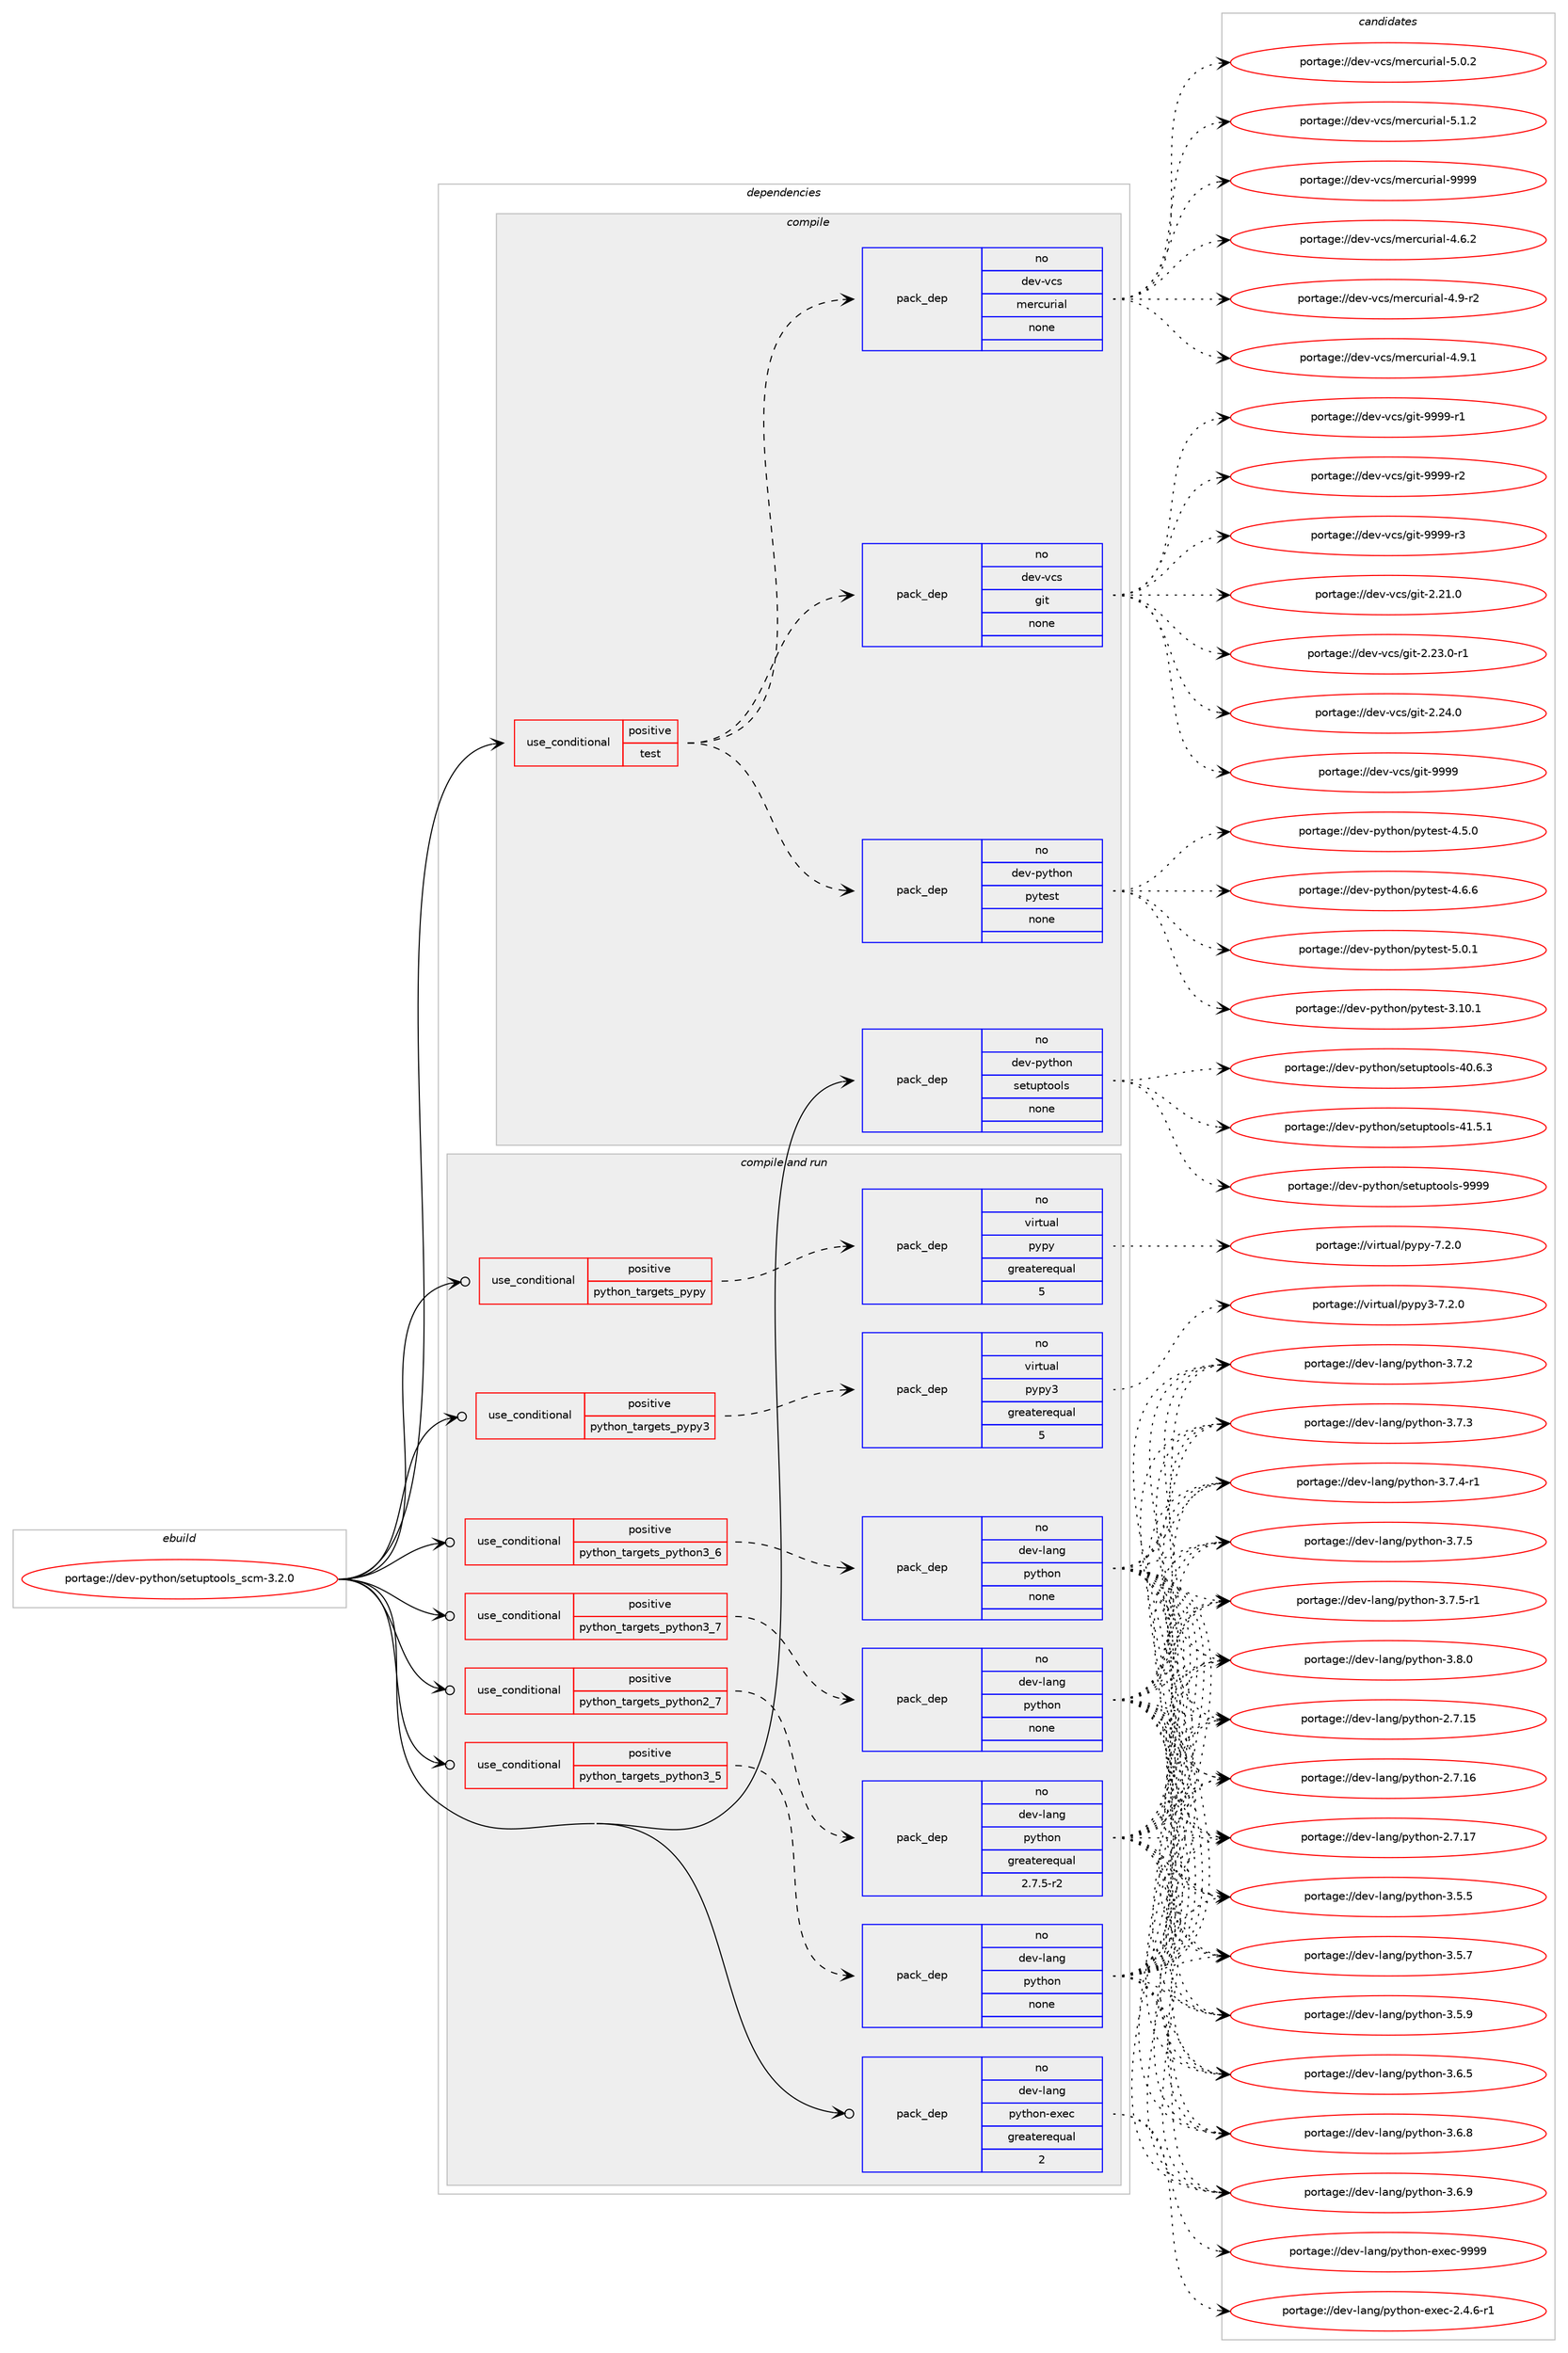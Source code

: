 digraph prolog {

# *************
# Graph options
# *************

newrank=true;
concentrate=true;
compound=true;
graph [rankdir=LR,fontname=Helvetica,fontsize=10,ranksep=1.5];#, ranksep=2.5, nodesep=0.2];
edge  [arrowhead=vee];
node  [fontname=Helvetica,fontsize=10];

# **********
# The ebuild
# **********

subgraph cluster_leftcol {
color=gray;
rank=same;
label=<<i>ebuild</i>>;
id [label="portage://dev-python/setuptools_scm-3.2.0", color=red, width=4, href="../dev-python/setuptools_scm-3.2.0.svg"];
}

# ****************
# The dependencies
# ****************

subgraph cluster_midcol {
color=gray;
label=<<i>dependencies</i>>;
subgraph cluster_compile {
fillcolor="#eeeeee";
style=filled;
label=<<i>compile</i>>;
subgraph cond38587 {
dependency172068 [label=<<TABLE BORDER="0" CELLBORDER="1" CELLSPACING="0" CELLPADDING="4"><TR><TD ROWSPAN="3" CELLPADDING="10">use_conditional</TD></TR><TR><TD>positive</TD></TR><TR><TD>test</TD></TR></TABLE>>, shape=none, color=red];
subgraph pack130078 {
dependency172069 [label=<<TABLE BORDER="0" CELLBORDER="1" CELLSPACING="0" CELLPADDING="4" WIDTH="220"><TR><TD ROWSPAN="6" CELLPADDING="30">pack_dep</TD></TR><TR><TD WIDTH="110">no</TD></TR><TR><TD>dev-python</TD></TR><TR><TD>pytest</TD></TR><TR><TD>none</TD></TR><TR><TD></TD></TR></TABLE>>, shape=none, color=blue];
}
dependency172068:e -> dependency172069:w [weight=20,style="dashed",arrowhead="vee"];
subgraph pack130079 {
dependency172070 [label=<<TABLE BORDER="0" CELLBORDER="1" CELLSPACING="0" CELLPADDING="4" WIDTH="220"><TR><TD ROWSPAN="6" CELLPADDING="30">pack_dep</TD></TR><TR><TD WIDTH="110">no</TD></TR><TR><TD>dev-vcs</TD></TR><TR><TD>git</TD></TR><TR><TD>none</TD></TR><TR><TD></TD></TR></TABLE>>, shape=none, color=blue];
}
dependency172068:e -> dependency172070:w [weight=20,style="dashed",arrowhead="vee"];
subgraph pack130080 {
dependency172071 [label=<<TABLE BORDER="0" CELLBORDER="1" CELLSPACING="0" CELLPADDING="4" WIDTH="220"><TR><TD ROWSPAN="6" CELLPADDING="30">pack_dep</TD></TR><TR><TD WIDTH="110">no</TD></TR><TR><TD>dev-vcs</TD></TR><TR><TD>mercurial</TD></TR><TR><TD>none</TD></TR><TR><TD></TD></TR></TABLE>>, shape=none, color=blue];
}
dependency172068:e -> dependency172071:w [weight=20,style="dashed",arrowhead="vee"];
}
id:e -> dependency172068:w [weight=20,style="solid",arrowhead="vee"];
subgraph pack130081 {
dependency172072 [label=<<TABLE BORDER="0" CELLBORDER="1" CELLSPACING="0" CELLPADDING="4" WIDTH="220"><TR><TD ROWSPAN="6" CELLPADDING="30">pack_dep</TD></TR><TR><TD WIDTH="110">no</TD></TR><TR><TD>dev-python</TD></TR><TR><TD>setuptools</TD></TR><TR><TD>none</TD></TR><TR><TD></TD></TR></TABLE>>, shape=none, color=blue];
}
id:e -> dependency172072:w [weight=20,style="solid",arrowhead="vee"];
}
subgraph cluster_compileandrun {
fillcolor="#eeeeee";
style=filled;
label=<<i>compile and run</i>>;
subgraph cond38588 {
dependency172073 [label=<<TABLE BORDER="0" CELLBORDER="1" CELLSPACING="0" CELLPADDING="4"><TR><TD ROWSPAN="3" CELLPADDING="10">use_conditional</TD></TR><TR><TD>positive</TD></TR><TR><TD>python_targets_pypy</TD></TR></TABLE>>, shape=none, color=red];
subgraph pack130082 {
dependency172074 [label=<<TABLE BORDER="0" CELLBORDER="1" CELLSPACING="0" CELLPADDING="4" WIDTH="220"><TR><TD ROWSPAN="6" CELLPADDING="30">pack_dep</TD></TR><TR><TD WIDTH="110">no</TD></TR><TR><TD>virtual</TD></TR><TR><TD>pypy</TD></TR><TR><TD>greaterequal</TD></TR><TR><TD>5</TD></TR></TABLE>>, shape=none, color=blue];
}
dependency172073:e -> dependency172074:w [weight=20,style="dashed",arrowhead="vee"];
}
id:e -> dependency172073:w [weight=20,style="solid",arrowhead="odotvee"];
subgraph cond38589 {
dependency172075 [label=<<TABLE BORDER="0" CELLBORDER="1" CELLSPACING="0" CELLPADDING="4"><TR><TD ROWSPAN="3" CELLPADDING="10">use_conditional</TD></TR><TR><TD>positive</TD></TR><TR><TD>python_targets_pypy3</TD></TR></TABLE>>, shape=none, color=red];
subgraph pack130083 {
dependency172076 [label=<<TABLE BORDER="0" CELLBORDER="1" CELLSPACING="0" CELLPADDING="4" WIDTH="220"><TR><TD ROWSPAN="6" CELLPADDING="30">pack_dep</TD></TR><TR><TD WIDTH="110">no</TD></TR><TR><TD>virtual</TD></TR><TR><TD>pypy3</TD></TR><TR><TD>greaterequal</TD></TR><TR><TD>5</TD></TR></TABLE>>, shape=none, color=blue];
}
dependency172075:e -> dependency172076:w [weight=20,style="dashed",arrowhead="vee"];
}
id:e -> dependency172075:w [weight=20,style="solid",arrowhead="odotvee"];
subgraph cond38590 {
dependency172077 [label=<<TABLE BORDER="0" CELLBORDER="1" CELLSPACING="0" CELLPADDING="4"><TR><TD ROWSPAN="3" CELLPADDING="10">use_conditional</TD></TR><TR><TD>positive</TD></TR><TR><TD>python_targets_python2_7</TD></TR></TABLE>>, shape=none, color=red];
subgraph pack130084 {
dependency172078 [label=<<TABLE BORDER="0" CELLBORDER="1" CELLSPACING="0" CELLPADDING="4" WIDTH="220"><TR><TD ROWSPAN="6" CELLPADDING="30">pack_dep</TD></TR><TR><TD WIDTH="110">no</TD></TR><TR><TD>dev-lang</TD></TR><TR><TD>python</TD></TR><TR><TD>greaterequal</TD></TR><TR><TD>2.7.5-r2</TD></TR></TABLE>>, shape=none, color=blue];
}
dependency172077:e -> dependency172078:w [weight=20,style="dashed",arrowhead="vee"];
}
id:e -> dependency172077:w [weight=20,style="solid",arrowhead="odotvee"];
subgraph cond38591 {
dependency172079 [label=<<TABLE BORDER="0" CELLBORDER="1" CELLSPACING="0" CELLPADDING="4"><TR><TD ROWSPAN="3" CELLPADDING="10">use_conditional</TD></TR><TR><TD>positive</TD></TR><TR><TD>python_targets_python3_5</TD></TR></TABLE>>, shape=none, color=red];
subgraph pack130085 {
dependency172080 [label=<<TABLE BORDER="0" CELLBORDER="1" CELLSPACING="0" CELLPADDING="4" WIDTH="220"><TR><TD ROWSPAN="6" CELLPADDING="30">pack_dep</TD></TR><TR><TD WIDTH="110">no</TD></TR><TR><TD>dev-lang</TD></TR><TR><TD>python</TD></TR><TR><TD>none</TD></TR><TR><TD></TD></TR></TABLE>>, shape=none, color=blue];
}
dependency172079:e -> dependency172080:w [weight=20,style="dashed",arrowhead="vee"];
}
id:e -> dependency172079:w [weight=20,style="solid",arrowhead="odotvee"];
subgraph cond38592 {
dependency172081 [label=<<TABLE BORDER="0" CELLBORDER="1" CELLSPACING="0" CELLPADDING="4"><TR><TD ROWSPAN="3" CELLPADDING="10">use_conditional</TD></TR><TR><TD>positive</TD></TR><TR><TD>python_targets_python3_6</TD></TR></TABLE>>, shape=none, color=red];
subgraph pack130086 {
dependency172082 [label=<<TABLE BORDER="0" CELLBORDER="1" CELLSPACING="0" CELLPADDING="4" WIDTH="220"><TR><TD ROWSPAN="6" CELLPADDING="30">pack_dep</TD></TR><TR><TD WIDTH="110">no</TD></TR><TR><TD>dev-lang</TD></TR><TR><TD>python</TD></TR><TR><TD>none</TD></TR><TR><TD></TD></TR></TABLE>>, shape=none, color=blue];
}
dependency172081:e -> dependency172082:w [weight=20,style="dashed",arrowhead="vee"];
}
id:e -> dependency172081:w [weight=20,style="solid",arrowhead="odotvee"];
subgraph cond38593 {
dependency172083 [label=<<TABLE BORDER="0" CELLBORDER="1" CELLSPACING="0" CELLPADDING="4"><TR><TD ROWSPAN="3" CELLPADDING="10">use_conditional</TD></TR><TR><TD>positive</TD></TR><TR><TD>python_targets_python3_7</TD></TR></TABLE>>, shape=none, color=red];
subgraph pack130087 {
dependency172084 [label=<<TABLE BORDER="0" CELLBORDER="1" CELLSPACING="0" CELLPADDING="4" WIDTH="220"><TR><TD ROWSPAN="6" CELLPADDING="30">pack_dep</TD></TR><TR><TD WIDTH="110">no</TD></TR><TR><TD>dev-lang</TD></TR><TR><TD>python</TD></TR><TR><TD>none</TD></TR><TR><TD></TD></TR></TABLE>>, shape=none, color=blue];
}
dependency172083:e -> dependency172084:w [weight=20,style="dashed",arrowhead="vee"];
}
id:e -> dependency172083:w [weight=20,style="solid",arrowhead="odotvee"];
subgraph pack130088 {
dependency172085 [label=<<TABLE BORDER="0" CELLBORDER="1" CELLSPACING="0" CELLPADDING="4" WIDTH="220"><TR><TD ROWSPAN="6" CELLPADDING="30">pack_dep</TD></TR><TR><TD WIDTH="110">no</TD></TR><TR><TD>dev-lang</TD></TR><TR><TD>python-exec</TD></TR><TR><TD>greaterequal</TD></TR><TR><TD>2</TD></TR></TABLE>>, shape=none, color=blue];
}
id:e -> dependency172085:w [weight=20,style="solid",arrowhead="odotvee"];
}
subgraph cluster_run {
fillcolor="#eeeeee";
style=filled;
label=<<i>run</i>>;
}
}

# **************
# The candidates
# **************

subgraph cluster_choices {
rank=same;
color=gray;
label=<<i>candidates</i>>;

subgraph choice130078 {
color=black;
nodesep=1;
choiceportage100101118451121211161041111104711212111610111511645514649484649 [label="portage://dev-python/pytest-3.10.1", color=red, width=4,href="../dev-python/pytest-3.10.1.svg"];
choiceportage1001011184511212111610411111047112121116101115116455246534648 [label="portage://dev-python/pytest-4.5.0", color=red, width=4,href="../dev-python/pytest-4.5.0.svg"];
choiceportage1001011184511212111610411111047112121116101115116455246544654 [label="portage://dev-python/pytest-4.6.6", color=red, width=4,href="../dev-python/pytest-4.6.6.svg"];
choiceportage1001011184511212111610411111047112121116101115116455346484649 [label="portage://dev-python/pytest-5.0.1", color=red, width=4,href="../dev-python/pytest-5.0.1.svg"];
dependency172069:e -> choiceportage100101118451121211161041111104711212111610111511645514649484649:w [style=dotted,weight="100"];
dependency172069:e -> choiceportage1001011184511212111610411111047112121116101115116455246534648:w [style=dotted,weight="100"];
dependency172069:e -> choiceportage1001011184511212111610411111047112121116101115116455246544654:w [style=dotted,weight="100"];
dependency172069:e -> choiceportage1001011184511212111610411111047112121116101115116455346484649:w [style=dotted,weight="100"];
}
subgraph choice130079 {
color=black;
nodesep=1;
choiceportage10010111845118991154710310511645504650494648 [label="portage://dev-vcs/git-2.21.0", color=red, width=4,href="../dev-vcs/git-2.21.0.svg"];
choiceportage100101118451189911547103105116455046505146484511449 [label="portage://dev-vcs/git-2.23.0-r1", color=red, width=4,href="../dev-vcs/git-2.23.0-r1.svg"];
choiceportage10010111845118991154710310511645504650524648 [label="portage://dev-vcs/git-2.24.0", color=red, width=4,href="../dev-vcs/git-2.24.0.svg"];
choiceportage1001011184511899115471031051164557575757 [label="portage://dev-vcs/git-9999", color=red, width=4,href="../dev-vcs/git-9999.svg"];
choiceportage10010111845118991154710310511645575757574511449 [label="portage://dev-vcs/git-9999-r1", color=red, width=4,href="../dev-vcs/git-9999-r1.svg"];
choiceportage10010111845118991154710310511645575757574511450 [label="portage://dev-vcs/git-9999-r2", color=red, width=4,href="../dev-vcs/git-9999-r2.svg"];
choiceportage10010111845118991154710310511645575757574511451 [label="portage://dev-vcs/git-9999-r3", color=red, width=4,href="../dev-vcs/git-9999-r3.svg"];
dependency172070:e -> choiceportage10010111845118991154710310511645504650494648:w [style=dotted,weight="100"];
dependency172070:e -> choiceportage100101118451189911547103105116455046505146484511449:w [style=dotted,weight="100"];
dependency172070:e -> choiceportage10010111845118991154710310511645504650524648:w [style=dotted,weight="100"];
dependency172070:e -> choiceportage1001011184511899115471031051164557575757:w [style=dotted,weight="100"];
dependency172070:e -> choiceportage10010111845118991154710310511645575757574511449:w [style=dotted,weight="100"];
dependency172070:e -> choiceportage10010111845118991154710310511645575757574511450:w [style=dotted,weight="100"];
dependency172070:e -> choiceportage10010111845118991154710310511645575757574511451:w [style=dotted,weight="100"];
}
subgraph choice130080 {
color=black;
nodesep=1;
choiceportage1001011184511899115471091011149911711410597108455246544650 [label="portage://dev-vcs/mercurial-4.6.2", color=red, width=4,href="../dev-vcs/mercurial-4.6.2.svg"];
choiceportage1001011184511899115471091011149911711410597108455246574511450 [label="portage://dev-vcs/mercurial-4.9-r2", color=red, width=4,href="../dev-vcs/mercurial-4.9-r2.svg"];
choiceportage1001011184511899115471091011149911711410597108455246574649 [label="portage://dev-vcs/mercurial-4.9.1", color=red, width=4,href="../dev-vcs/mercurial-4.9.1.svg"];
choiceportage1001011184511899115471091011149911711410597108455346484650 [label="portage://dev-vcs/mercurial-5.0.2", color=red, width=4,href="../dev-vcs/mercurial-5.0.2.svg"];
choiceportage1001011184511899115471091011149911711410597108455346494650 [label="portage://dev-vcs/mercurial-5.1.2", color=red, width=4,href="../dev-vcs/mercurial-5.1.2.svg"];
choiceportage10010111845118991154710910111499117114105971084557575757 [label="portage://dev-vcs/mercurial-9999", color=red, width=4,href="../dev-vcs/mercurial-9999.svg"];
dependency172071:e -> choiceportage1001011184511899115471091011149911711410597108455246544650:w [style=dotted,weight="100"];
dependency172071:e -> choiceportage1001011184511899115471091011149911711410597108455246574511450:w [style=dotted,weight="100"];
dependency172071:e -> choiceportage1001011184511899115471091011149911711410597108455246574649:w [style=dotted,weight="100"];
dependency172071:e -> choiceportage1001011184511899115471091011149911711410597108455346484650:w [style=dotted,weight="100"];
dependency172071:e -> choiceportage1001011184511899115471091011149911711410597108455346494650:w [style=dotted,weight="100"];
dependency172071:e -> choiceportage10010111845118991154710910111499117114105971084557575757:w [style=dotted,weight="100"];
}
subgraph choice130081 {
color=black;
nodesep=1;
choiceportage100101118451121211161041111104711510111611711211611111110811545524846544651 [label="portage://dev-python/setuptools-40.6.3", color=red, width=4,href="../dev-python/setuptools-40.6.3.svg"];
choiceportage100101118451121211161041111104711510111611711211611111110811545524946534649 [label="portage://dev-python/setuptools-41.5.1", color=red, width=4,href="../dev-python/setuptools-41.5.1.svg"];
choiceportage10010111845112121116104111110471151011161171121161111111081154557575757 [label="portage://dev-python/setuptools-9999", color=red, width=4,href="../dev-python/setuptools-9999.svg"];
dependency172072:e -> choiceportage100101118451121211161041111104711510111611711211611111110811545524846544651:w [style=dotted,weight="100"];
dependency172072:e -> choiceportage100101118451121211161041111104711510111611711211611111110811545524946534649:w [style=dotted,weight="100"];
dependency172072:e -> choiceportage10010111845112121116104111110471151011161171121161111111081154557575757:w [style=dotted,weight="100"];
}
subgraph choice130082 {
color=black;
nodesep=1;
choiceportage1181051141161179710847112121112121455546504648 [label="portage://virtual/pypy-7.2.0", color=red, width=4,href="../virtual/pypy-7.2.0.svg"];
dependency172074:e -> choiceportage1181051141161179710847112121112121455546504648:w [style=dotted,weight="100"];
}
subgraph choice130083 {
color=black;
nodesep=1;
choiceportage118105114116117971084711212111212151455546504648 [label="portage://virtual/pypy3-7.2.0", color=red, width=4,href="../virtual/pypy3-7.2.0.svg"];
dependency172076:e -> choiceportage118105114116117971084711212111212151455546504648:w [style=dotted,weight="100"];
}
subgraph choice130084 {
color=black;
nodesep=1;
choiceportage10010111845108971101034711212111610411111045504655464953 [label="portage://dev-lang/python-2.7.15", color=red, width=4,href="../dev-lang/python-2.7.15.svg"];
choiceportage10010111845108971101034711212111610411111045504655464954 [label="portage://dev-lang/python-2.7.16", color=red, width=4,href="../dev-lang/python-2.7.16.svg"];
choiceportage10010111845108971101034711212111610411111045504655464955 [label="portage://dev-lang/python-2.7.17", color=red, width=4,href="../dev-lang/python-2.7.17.svg"];
choiceportage100101118451089711010347112121116104111110455146534653 [label="portage://dev-lang/python-3.5.5", color=red, width=4,href="../dev-lang/python-3.5.5.svg"];
choiceportage100101118451089711010347112121116104111110455146534655 [label="portage://dev-lang/python-3.5.7", color=red, width=4,href="../dev-lang/python-3.5.7.svg"];
choiceportage100101118451089711010347112121116104111110455146534657 [label="portage://dev-lang/python-3.5.9", color=red, width=4,href="../dev-lang/python-3.5.9.svg"];
choiceportage100101118451089711010347112121116104111110455146544653 [label="portage://dev-lang/python-3.6.5", color=red, width=4,href="../dev-lang/python-3.6.5.svg"];
choiceportage100101118451089711010347112121116104111110455146544656 [label="portage://dev-lang/python-3.6.8", color=red, width=4,href="../dev-lang/python-3.6.8.svg"];
choiceportage100101118451089711010347112121116104111110455146544657 [label="portage://dev-lang/python-3.6.9", color=red, width=4,href="../dev-lang/python-3.6.9.svg"];
choiceportage100101118451089711010347112121116104111110455146554650 [label="portage://dev-lang/python-3.7.2", color=red, width=4,href="../dev-lang/python-3.7.2.svg"];
choiceportage100101118451089711010347112121116104111110455146554651 [label="portage://dev-lang/python-3.7.3", color=red, width=4,href="../dev-lang/python-3.7.3.svg"];
choiceportage1001011184510897110103471121211161041111104551465546524511449 [label="portage://dev-lang/python-3.7.4-r1", color=red, width=4,href="../dev-lang/python-3.7.4-r1.svg"];
choiceportage100101118451089711010347112121116104111110455146554653 [label="portage://dev-lang/python-3.7.5", color=red, width=4,href="../dev-lang/python-3.7.5.svg"];
choiceportage1001011184510897110103471121211161041111104551465546534511449 [label="portage://dev-lang/python-3.7.5-r1", color=red, width=4,href="../dev-lang/python-3.7.5-r1.svg"];
choiceportage100101118451089711010347112121116104111110455146564648 [label="portage://dev-lang/python-3.8.0", color=red, width=4,href="../dev-lang/python-3.8.0.svg"];
dependency172078:e -> choiceportage10010111845108971101034711212111610411111045504655464953:w [style=dotted,weight="100"];
dependency172078:e -> choiceportage10010111845108971101034711212111610411111045504655464954:w [style=dotted,weight="100"];
dependency172078:e -> choiceportage10010111845108971101034711212111610411111045504655464955:w [style=dotted,weight="100"];
dependency172078:e -> choiceportage100101118451089711010347112121116104111110455146534653:w [style=dotted,weight="100"];
dependency172078:e -> choiceportage100101118451089711010347112121116104111110455146534655:w [style=dotted,weight="100"];
dependency172078:e -> choiceportage100101118451089711010347112121116104111110455146534657:w [style=dotted,weight="100"];
dependency172078:e -> choiceportage100101118451089711010347112121116104111110455146544653:w [style=dotted,weight="100"];
dependency172078:e -> choiceportage100101118451089711010347112121116104111110455146544656:w [style=dotted,weight="100"];
dependency172078:e -> choiceportage100101118451089711010347112121116104111110455146544657:w [style=dotted,weight="100"];
dependency172078:e -> choiceportage100101118451089711010347112121116104111110455146554650:w [style=dotted,weight="100"];
dependency172078:e -> choiceportage100101118451089711010347112121116104111110455146554651:w [style=dotted,weight="100"];
dependency172078:e -> choiceportage1001011184510897110103471121211161041111104551465546524511449:w [style=dotted,weight="100"];
dependency172078:e -> choiceportage100101118451089711010347112121116104111110455146554653:w [style=dotted,weight="100"];
dependency172078:e -> choiceportage1001011184510897110103471121211161041111104551465546534511449:w [style=dotted,weight="100"];
dependency172078:e -> choiceportage100101118451089711010347112121116104111110455146564648:w [style=dotted,weight="100"];
}
subgraph choice130085 {
color=black;
nodesep=1;
choiceportage10010111845108971101034711212111610411111045504655464953 [label="portage://dev-lang/python-2.7.15", color=red, width=4,href="../dev-lang/python-2.7.15.svg"];
choiceportage10010111845108971101034711212111610411111045504655464954 [label="portage://dev-lang/python-2.7.16", color=red, width=4,href="../dev-lang/python-2.7.16.svg"];
choiceportage10010111845108971101034711212111610411111045504655464955 [label="portage://dev-lang/python-2.7.17", color=red, width=4,href="../dev-lang/python-2.7.17.svg"];
choiceportage100101118451089711010347112121116104111110455146534653 [label="portage://dev-lang/python-3.5.5", color=red, width=4,href="../dev-lang/python-3.5.5.svg"];
choiceportage100101118451089711010347112121116104111110455146534655 [label="portage://dev-lang/python-3.5.7", color=red, width=4,href="../dev-lang/python-3.5.7.svg"];
choiceportage100101118451089711010347112121116104111110455146534657 [label="portage://dev-lang/python-3.5.9", color=red, width=4,href="../dev-lang/python-3.5.9.svg"];
choiceportage100101118451089711010347112121116104111110455146544653 [label="portage://dev-lang/python-3.6.5", color=red, width=4,href="../dev-lang/python-3.6.5.svg"];
choiceportage100101118451089711010347112121116104111110455146544656 [label="portage://dev-lang/python-3.6.8", color=red, width=4,href="../dev-lang/python-3.6.8.svg"];
choiceportage100101118451089711010347112121116104111110455146544657 [label="portage://dev-lang/python-3.6.9", color=red, width=4,href="../dev-lang/python-3.6.9.svg"];
choiceportage100101118451089711010347112121116104111110455146554650 [label="portage://dev-lang/python-3.7.2", color=red, width=4,href="../dev-lang/python-3.7.2.svg"];
choiceportage100101118451089711010347112121116104111110455146554651 [label="portage://dev-lang/python-3.7.3", color=red, width=4,href="../dev-lang/python-3.7.3.svg"];
choiceportage1001011184510897110103471121211161041111104551465546524511449 [label="portage://dev-lang/python-3.7.4-r1", color=red, width=4,href="../dev-lang/python-3.7.4-r1.svg"];
choiceportage100101118451089711010347112121116104111110455146554653 [label="portage://dev-lang/python-3.7.5", color=red, width=4,href="../dev-lang/python-3.7.5.svg"];
choiceportage1001011184510897110103471121211161041111104551465546534511449 [label="portage://dev-lang/python-3.7.5-r1", color=red, width=4,href="../dev-lang/python-3.7.5-r1.svg"];
choiceportage100101118451089711010347112121116104111110455146564648 [label="portage://dev-lang/python-3.8.0", color=red, width=4,href="../dev-lang/python-3.8.0.svg"];
dependency172080:e -> choiceportage10010111845108971101034711212111610411111045504655464953:w [style=dotted,weight="100"];
dependency172080:e -> choiceportage10010111845108971101034711212111610411111045504655464954:w [style=dotted,weight="100"];
dependency172080:e -> choiceportage10010111845108971101034711212111610411111045504655464955:w [style=dotted,weight="100"];
dependency172080:e -> choiceportage100101118451089711010347112121116104111110455146534653:w [style=dotted,weight="100"];
dependency172080:e -> choiceportage100101118451089711010347112121116104111110455146534655:w [style=dotted,weight="100"];
dependency172080:e -> choiceportage100101118451089711010347112121116104111110455146534657:w [style=dotted,weight="100"];
dependency172080:e -> choiceportage100101118451089711010347112121116104111110455146544653:w [style=dotted,weight="100"];
dependency172080:e -> choiceportage100101118451089711010347112121116104111110455146544656:w [style=dotted,weight="100"];
dependency172080:e -> choiceportage100101118451089711010347112121116104111110455146544657:w [style=dotted,weight="100"];
dependency172080:e -> choiceportage100101118451089711010347112121116104111110455146554650:w [style=dotted,weight="100"];
dependency172080:e -> choiceportage100101118451089711010347112121116104111110455146554651:w [style=dotted,weight="100"];
dependency172080:e -> choiceportage1001011184510897110103471121211161041111104551465546524511449:w [style=dotted,weight="100"];
dependency172080:e -> choiceportage100101118451089711010347112121116104111110455146554653:w [style=dotted,weight="100"];
dependency172080:e -> choiceportage1001011184510897110103471121211161041111104551465546534511449:w [style=dotted,weight="100"];
dependency172080:e -> choiceportage100101118451089711010347112121116104111110455146564648:w [style=dotted,weight="100"];
}
subgraph choice130086 {
color=black;
nodesep=1;
choiceportage10010111845108971101034711212111610411111045504655464953 [label="portage://dev-lang/python-2.7.15", color=red, width=4,href="../dev-lang/python-2.7.15.svg"];
choiceportage10010111845108971101034711212111610411111045504655464954 [label="portage://dev-lang/python-2.7.16", color=red, width=4,href="../dev-lang/python-2.7.16.svg"];
choiceportage10010111845108971101034711212111610411111045504655464955 [label="portage://dev-lang/python-2.7.17", color=red, width=4,href="../dev-lang/python-2.7.17.svg"];
choiceportage100101118451089711010347112121116104111110455146534653 [label="portage://dev-lang/python-3.5.5", color=red, width=4,href="../dev-lang/python-3.5.5.svg"];
choiceportage100101118451089711010347112121116104111110455146534655 [label="portage://dev-lang/python-3.5.7", color=red, width=4,href="../dev-lang/python-3.5.7.svg"];
choiceportage100101118451089711010347112121116104111110455146534657 [label="portage://dev-lang/python-3.5.9", color=red, width=4,href="../dev-lang/python-3.5.9.svg"];
choiceportage100101118451089711010347112121116104111110455146544653 [label="portage://dev-lang/python-3.6.5", color=red, width=4,href="../dev-lang/python-3.6.5.svg"];
choiceportage100101118451089711010347112121116104111110455146544656 [label="portage://dev-lang/python-3.6.8", color=red, width=4,href="../dev-lang/python-3.6.8.svg"];
choiceportage100101118451089711010347112121116104111110455146544657 [label="portage://dev-lang/python-3.6.9", color=red, width=4,href="../dev-lang/python-3.6.9.svg"];
choiceportage100101118451089711010347112121116104111110455146554650 [label="portage://dev-lang/python-3.7.2", color=red, width=4,href="../dev-lang/python-3.7.2.svg"];
choiceportage100101118451089711010347112121116104111110455146554651 [label="portage://dev-lang/python-3.7.3", color=red, width=4,href="../dev-lang/python-3.7.3.svg"];
choiceportage1001011184510897110103471121211161041111104551465546524511449 [label="portage://dev-lang/python-3.7.4-r1", color=red, width=4,href="../dev-lang/python-3.7.4-r1.svg"];
choiceportage100101118451089711010347112121116104111110455146554653 [label="portage://dev-lang/python-3.7.5", color=red, width=4,href="../dev-lang/python-3.7.5.svg"];
choiceportage1001011184510897110103471121211161041111104551465546534511449 [label="portage://dev-lang/python-3.7.5-r1", color=red, width=4,href="../dev-lang/python-3.7.5-r1.svg"];
choiceportage100101118451089711010347112121116104111110455146564648 [label="portage://dev-lang/python-3.8.0", color=red, width=4,href="../dev-lang/python-3.8.0.svg"];
dependency172082:e -> choiceportage10010111845108971101034711212111610411111045504655464953:w [style=dotted,weight="100"];
dependency172082:e -> choiceportage10010111845108971101034711212111610411111045504655464954:w [style=dotted,weight="100"];
dependency172082:e -> choiceportage10010111845108971101034711212111610411111045504655464955:w [style=dotted,weight="100"];
dependency172082:e -> choiceportage100101118451089711010347112121116104111110455146534653:w [style=dotted,weight="100"];
dependency172082:e -> choiceportage100101118451089711010347112121116104111110455146534655:w [style=dotted,weight="100"];
dependency172082:e -> choiceportage100101118451089711010347112121116104111110455146534657:w [style=dotted,weight="100"];
dependency172082:e -> choiceportage100101118451089711010347112121116104111110455146544653:w [style=dotted,weight="100"];
dependency172082:e -> choiceportage100101118451089711010347112121116104111110455146544656:w [style=dotted,weight="100"];
dependency172082:e -> choiceportage100101118451089711010347112121116104111110455146544657:w [style=dotted,weight="100"];
dependency172082:e -> choiceportage100101118451089711010347112121116104111110455146554650:w [style=dotted,weight="100"];
dependency172082:e -> choiceportage100101118451089711010347112121116104111110455146554651:w [style=dotted,weight="100"];
dependency172082:e -> choiceportage1001011184510897110103471121211161041111104551465546524511449:w [style=dotted,weight="100"];
dependency172082:e -> choiceportage100101118451089711010347112121116104111110455146554653:w [style=dotted,weight="100"];
dependency172082:e -> choiceportage1001011184510897110103471121211161041111104551465546534511449:w [style=dotted,weight="100"];
dependency172082:e -> choiceportage100101118451089711010347112121116104111110455146564648:w [style=dotted,weight="100"];
}
subgraph choice130087 {
color=black;
nodesep=1;
choiceportage10010111845108971101034711212111610411111045504655464953 [label="portage://dev-lang/python-2.7.15", color=red, width=4,href="../dev-lang/python-2.7.15.svg"];
choiceportage10010111845108971101034711212111610411111045504655464954 [label="portage://dev-lang/python-2.7.16", color=red, width=4,href="../dev-lang/python-2.7.16.svg"];
choiceportage10010111845108971101034711212111610411111045504655464955 [label="portage://dev-lang/python-2.7.17", color=red, width=4,href="../dev-lang/python-2.7.17.svg"];
choiceportage100101118451089711010347112121116104111110455146534653 [label="portage://dev-lang/python-3.5.5", color=red, width=4,href="../dev-lang/python-3.5.5.svg"];
choiceportage100101118451089711010347112121116104111110455146534655 [label="portage://dev-lang/python-3.5.7", color=red, width=4,href="../dev-lang/python-3.5.7.svg"];
choiceportage100101118451089711010347112121116104111110455146534657 [label="portage://dev-lang/python-3.5.9", color=red, width=4,href="../dev-lang/python-3.5.9.svg"];
choiceportage100101118451089711010347112121116104111110455146544653 [label="portage://dev-lang/python-3.6.5", color=red, width=4,href="../dev-lang/python-3.6.5.svg"];
choiceportage100101118451089711010347112121116104111110455146544656 [label="portage://dev-lang/python-3.6.8", color=red, width=4,href="../dev-lang/python-3.6.8.svg"];
choiceportage100101118451089711010347112121116104111110455146544657 [label="portage://dev-lang/python-3.6.9", color=red, width=4,href="../dev-lang/python-3.6.9.svg"];
choiceportage100101118451089711010347112121116104111110455146554650 [label="portage://dev-lang/python-3.7.2", color=red, width=4,href="../dev-lang/python-3.7.2.svg"];
choiceportage100101118451089711010347112121116104111110455146554651 [label="portage://dev-lang/python-3.7.3", color=red, width=4,href="../dev-lang/python-3.7.3.svg"];
choiceportage1001011184510897110103471121211161041111104551465546524511449 [label="portage://dev-lang/python-3.7.4-r1", color=red, width=4,href="../dev-lang/python-3.7.4-r1.svg"];
choiceportage100101118451089711010347112121116104111110455146554653 [label="portage://dev-lang/python-3.7.5", color=red, width=4,href="../dev-lang/python-3.7.5.svg"];
choiceportage1001011184510897110103471121211161041111104551465546534511449 [label="portage://dev-lang/python-3.7.5-r1", color=red, width=4,href="../dev-lang/python-3.7.5-r1.svg"];
choiceportage100101118451089711010347112121116104111110455146564648 [label="portage://dev-lang/python-3.8.0", color=red, width=4,href="../dev-lang/python-3.8.0.svg"];
dependency172084:e -> choiceportage10010111845108971101034711212111610411111045504655464953:w [style=dotted,weight="100"];
dependency172084:e -> choiceportage10010111845108971101034711212111610411111045504655464954:w [style=dotted,weight="100"];
dependency172084:e -> choiceportage10010111845108971101034711212111610411111045504655464955:w [style=dotted,weight="100"];
dependency172084:e -> choiceportage100101118451089711010347112121116104111110455146534653:w [style=dotted,weight="100"];
dependency172084:e -> choiceportage100101118451089711010347112121116104111110455146534655:w [style=dotted,weight="100"];
dependency172084:e -> choiceportage100101118451089711010347112121116104111110455146534657:w [style=dotted,weight="100"];
dependency172084:e -> choiceportage100101118451089711010347112121116104111110455146544653:w [style=dotted,weight="100"];
dependency172084:e -> choiceportage100101118451089711010347112121116104111110455146544656:w [style=dotted,weight="100"];
dependency172084:e -> choiceportage100101118451089711010347112121116104111110455146544657:w [style=dotted,weight="100"];
dependency172084:e -> choiceportage100101118451089711010347112121116104111110455146554650:w [style=dotted,weight="100"];
dependency172084:e -> choiceportage100101118451089711010347112121116104111110455146554651:w [style=dotted,weight="100"];
dependency172084:e -> choiceportage1001011184510897110103471121211161041111104551465546524511449:w [style=dotted,weight="100"];
dependency172084:e -> choiceportage100101118451089711010347112121116104111110455146554653:w [style=dotted,weight="100"];
dependency172084:e -> choiceportage1001011184510897110103471121211161041111104551465546534511449:w [style=dotted,weight="100"];
dependency172084:e -> choiceportage100101118451089711010347112121116104111110455146564648:w [style=dotted,weight="100"];
}
subgraph choice130088 {
color=black;
nodesep=1;
choiceportage10010111845108971101034711212111610411111045101120101994550465246544511449 [label="portage://dev-lang/python-exec-2.4.6-r1", color=red, width=4,href="../dev-lang/python-exec-2.4.6-r1.svg"];
choiceportage10010111845108971101034711212111610411111045101120101994557575757 [label="portage://dev-lang/python-exec-9999", color=red, width=4,href="../dev-lang/python-exec-9999.svg"];
dependency172085:e -> choiceportage10010111845108971101034711212111610411111045101120101994550465246544511449:w [style=dotted,weight="100"];
dependency172085:e -> choiceportage10010111845108971101034711212111610411111045101120101994557575757:w [style=dotted,weight="100"];
}
}

}
